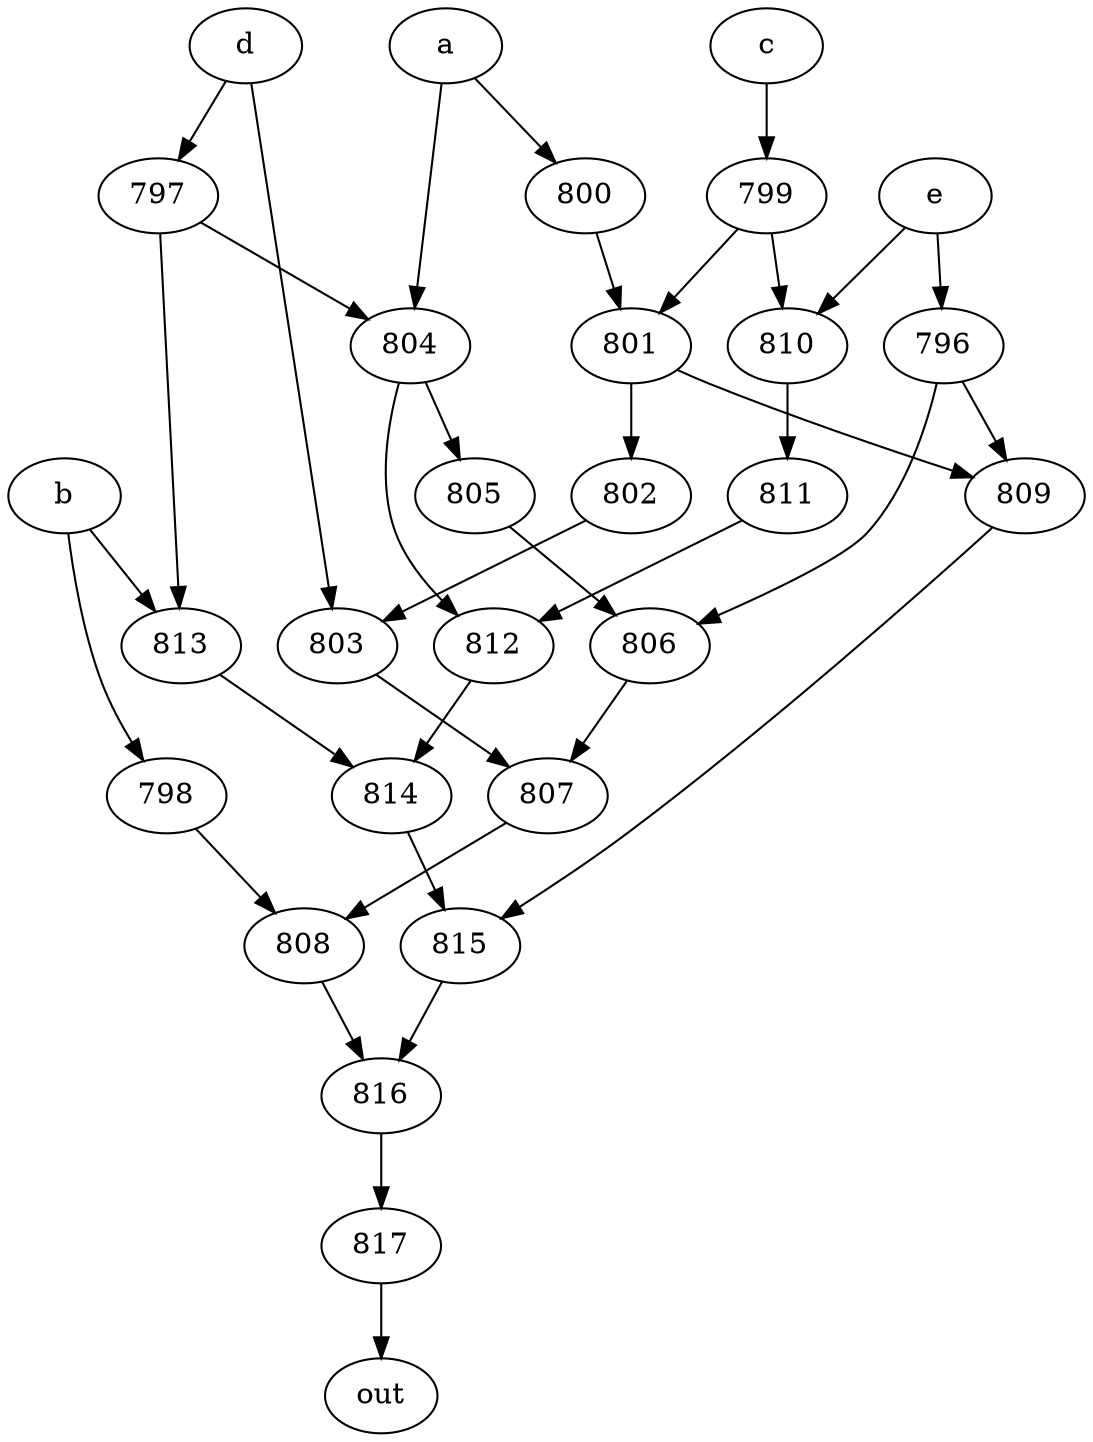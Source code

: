 strict digraph "" {
	817 -> out;
	a -> 800;
	a -> 804;
	800 -> 801;
	804 -> 805;
	804 -> 812;
	801 -> 809;
	801 -> 802;
	805 -> 806;
	812 -> 814;
	b -> 798;
	b -> 813;
	798 -> 808;
	813 -> 814;
	808 -> 816;
	814 -> 815;
	c -> 799;
	799 -> 801;
	799 -> 810;
	810 -> 811;
	d -> 797;
	d -> 803;
	797 -> 804;
	797 -> 813;
	803 -> 807;
	807 -> 808;
	e -> 810;
	e -> 796;
	796 -> 806;
	796 -> 809;
	806 -> 807;
	809 -> 815;
	811 -> 812;
	815 -> 816;
	816 -> 817;
	802 -> 803;
}
